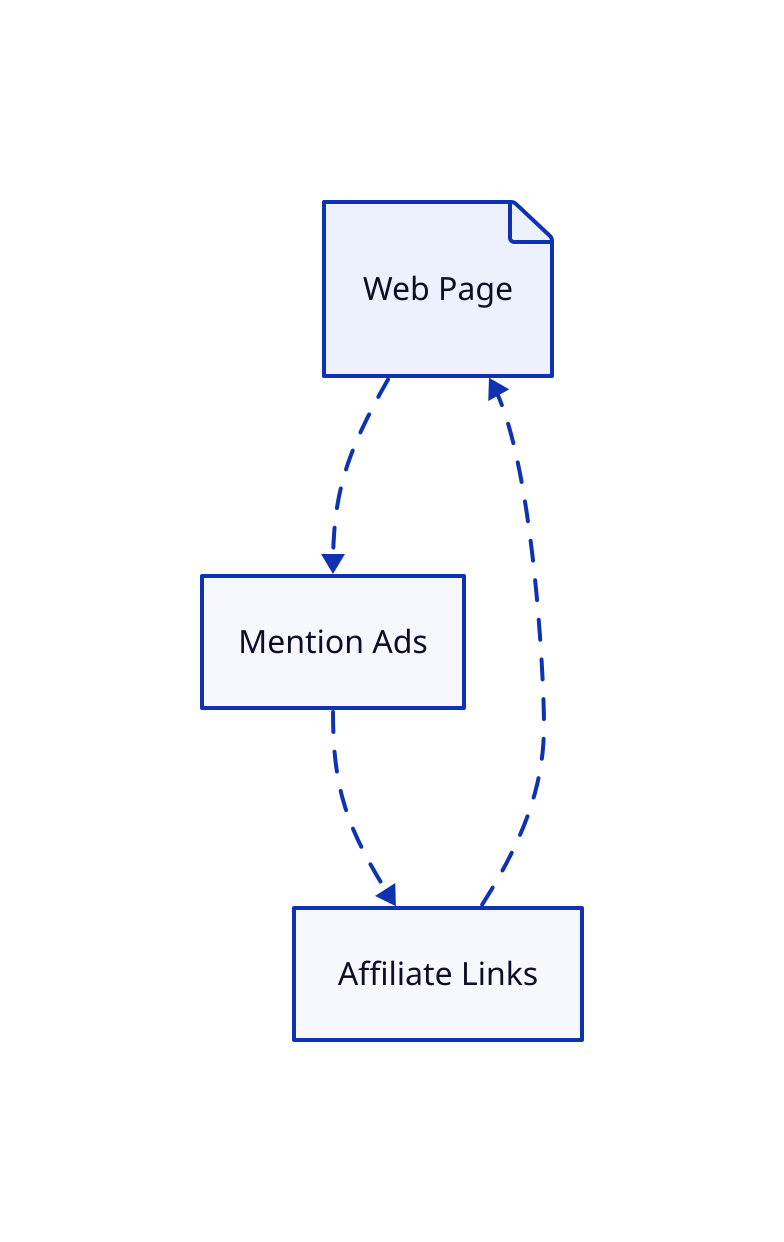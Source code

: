 # Copyright 2025 Mention Ads. All rights reserved.
# Use of this source code is governed by the PolyForm Shield 1.0.0 license
# that can be found in the LICENSE.md file at the root of this repository.

# d2 --sketch --theme=0 --dark-theme=200 HERO.d2 packages/pages/src/assets/hero.svg
# svgo packages/pages/src/assets/hero.svg

Web Page -> Mention Ads: {style.animated: true}

Mention Ads -> Affiliate Links: {style.animated: true}

Affiliate Links -> Web Page: {style.animated: true}

Web Page.shape: page
